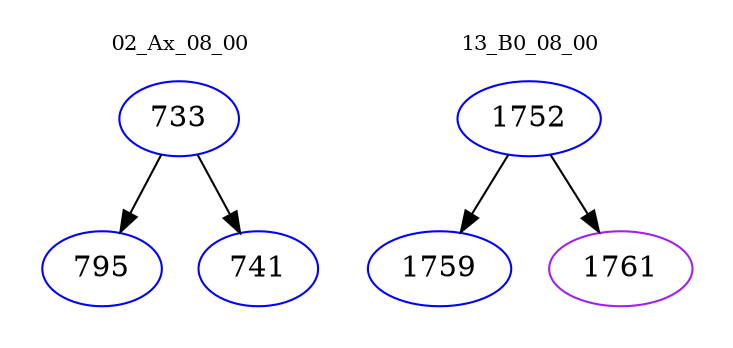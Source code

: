 digraph{
subgraph cluster_0 {
color = white
label = "02_Ax_08_00";
fontsize=10;
T0_733 [label="733", color="blue"]
T0_733 -> T0_795 [color="black"]
T0_795 [label="795", color="blue"]
T0_733 -> T0_741 [color="black"]
T0_741 [label="741", color="blue"]
}
subgraph cluster_1 {
color = white
label = "13_B0_08_00";
fontsize=10;
T1_1752 [label="1752", color="blue"]
T1_1752 -> T1_1759 [color="black"]
T1_1759 [label="1759", color="blue"]
T1_1752 -> T1_1761 [color="black"]
T1_1761 [label="1761", color="purple"]
}
}
